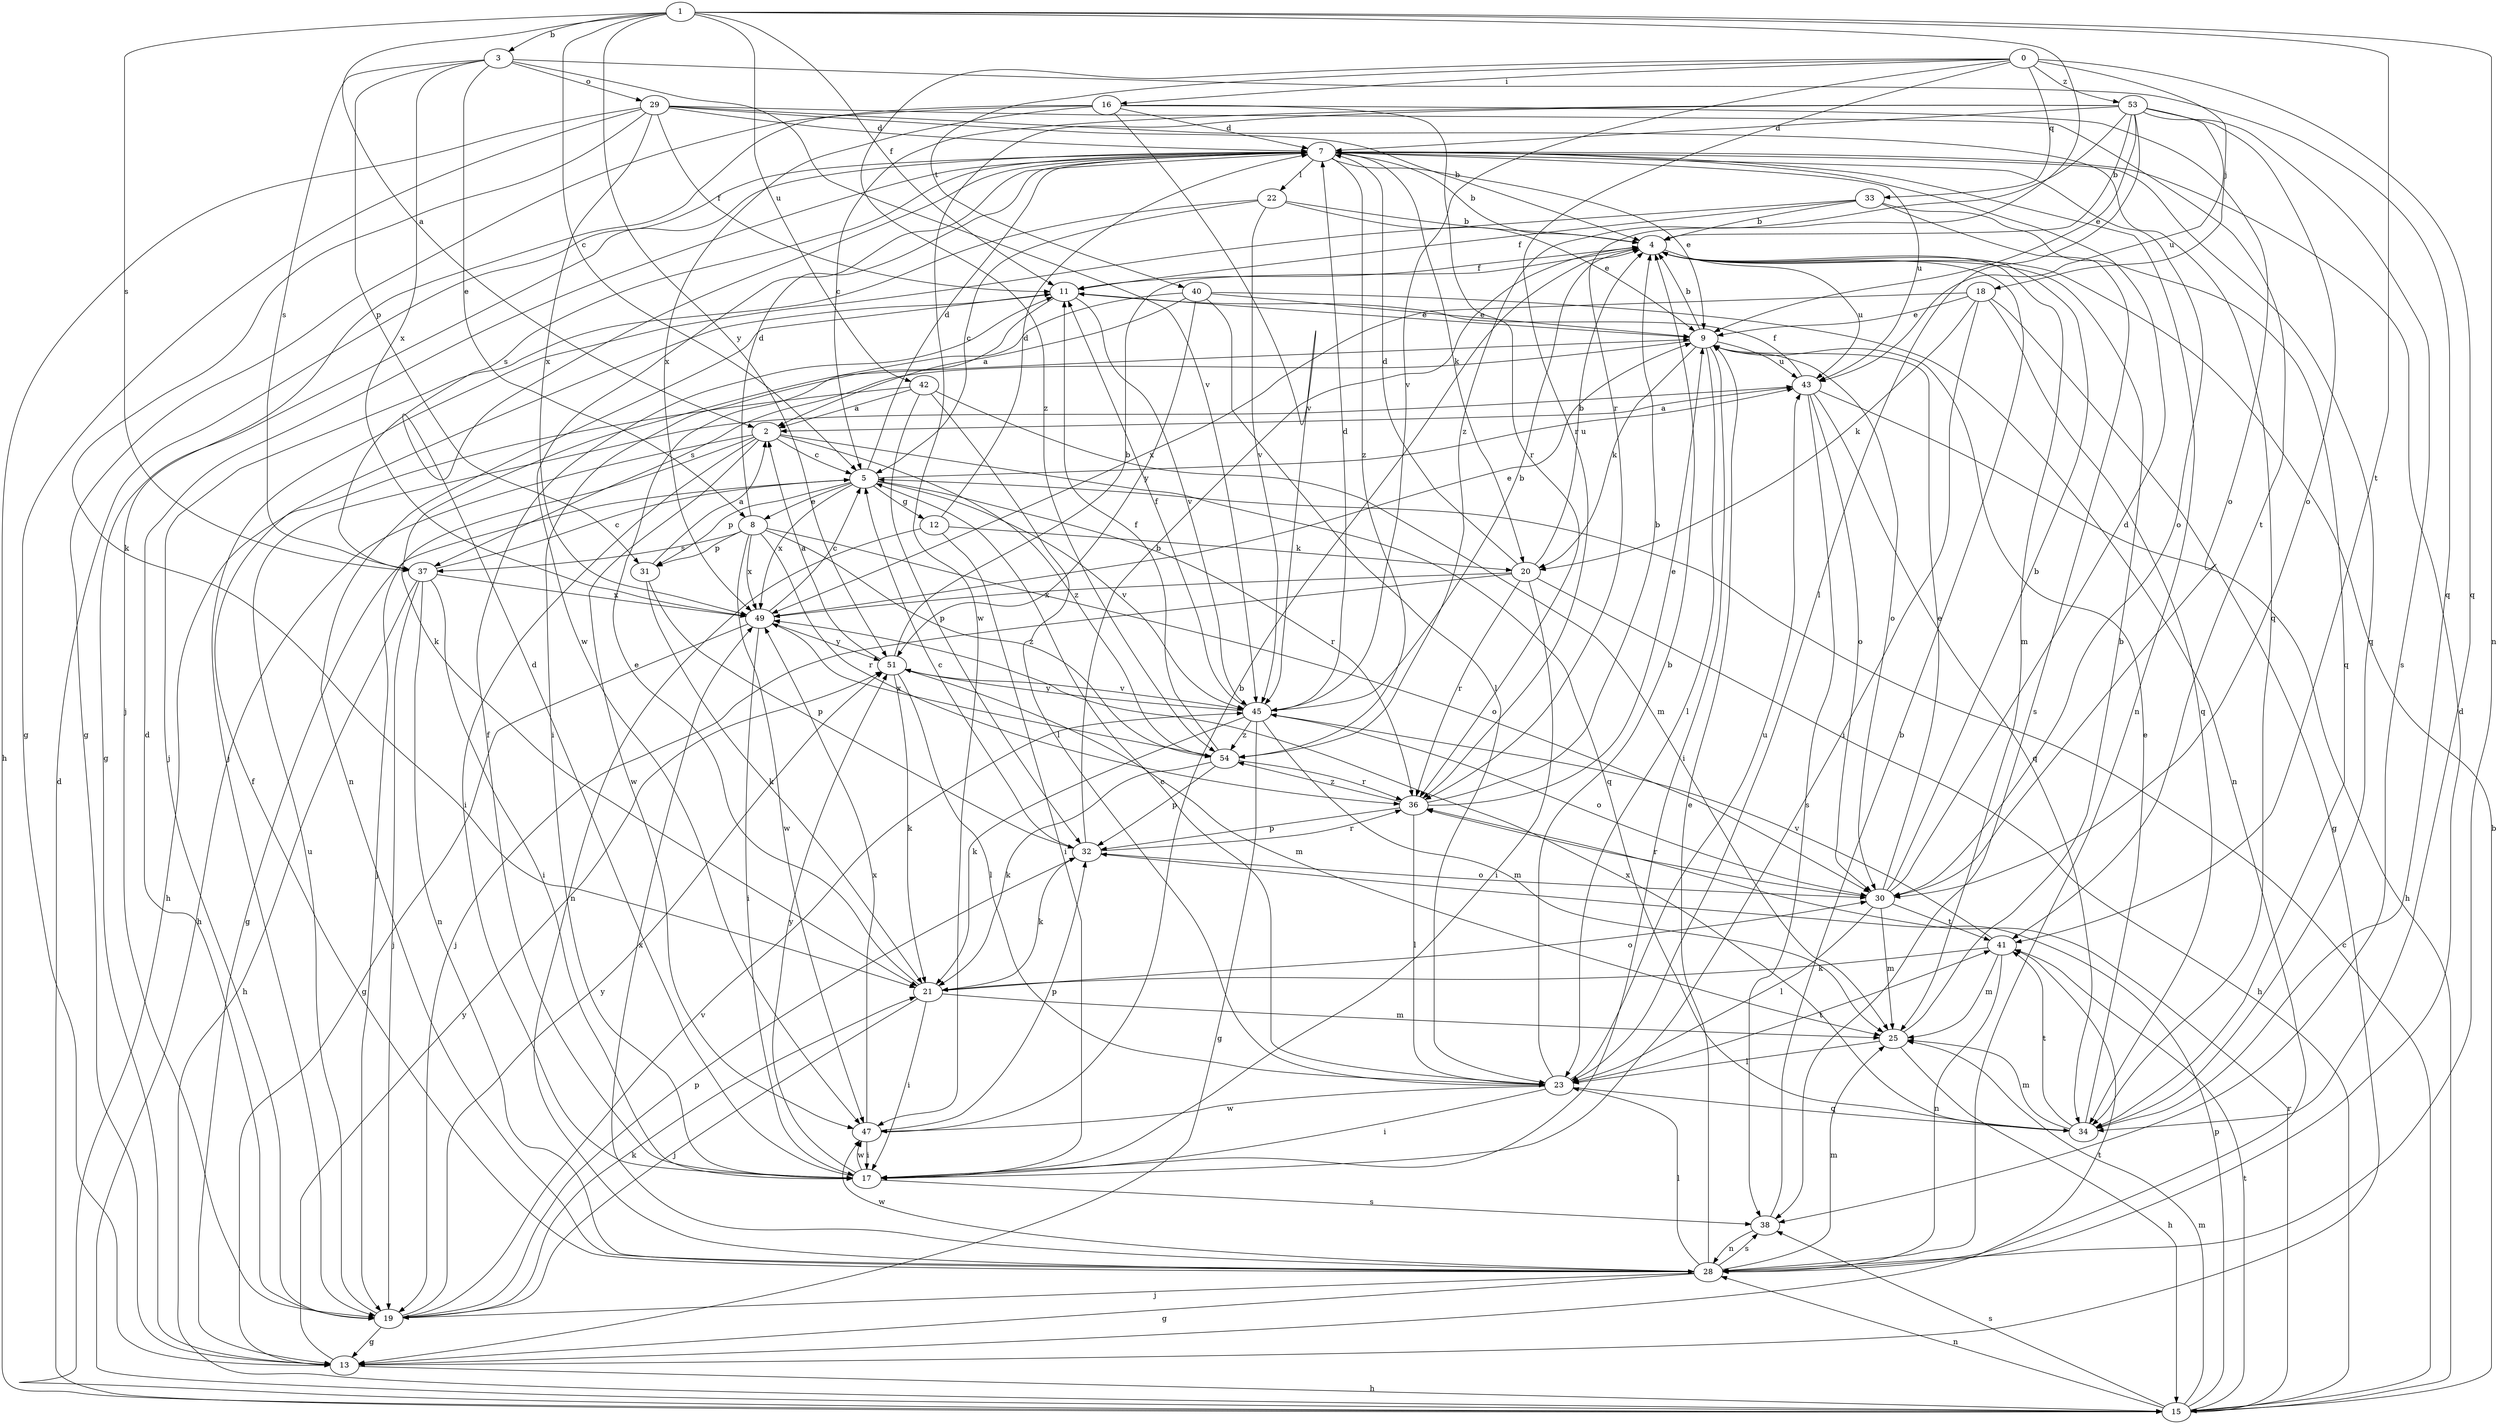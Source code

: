 strict digraph  {
0;
1;
2;
3;
4;
5;
7;
8;
9;
11;
12;
13;
15;
16;
17;
18;
19;
20;
21;
22;
23;
25;
28;
29;
30;
31;
32;
33;
34;
36;
37;
38;
40;
41;
42;
43;
45;
47;
49;
51;
53;
54;
0 -> 16  [label=i];
0 -> 18  [label=j];
0 -> 33  [label=q];
0 -> 34  [label=q];
0 -> 36  [label=r];
0 -> 40  [label=t];
0 -> 45  [label=v];
0 -> 53  [label=z];
0 -> 54  [label=z];
1 -> 2  [label=a];
1 -> 3  [label=b];
1 -> 5  [label=c];
1 -> 11  [label=f];
1 -> 28  [label=n];
1 -> 36  [label=r];
1 -> 37  [label=s];
1 -> 41  [label=t];
1 -> 42  [label=u];
1 -> 51  [label=y];
2 -> 5  [label=c];
2 -> 15  [label=h];
2 -> 17  [label=i];
2 -> 19  [label=j];
2 -> 34  [label=q];
2 -> 47  [label=w];
2 -> 54  [label=z];
3 -> 8  [label=e];
3 -> 29  [label=o];
3 -> 31  [label=p];
3 -> 34  [label=q];
3 -> 37  [label=s];
3 -> 45  [label=v];
3 -> 49  [label=x];
4 -> 11  [label=f];
4 -> 25  [label=m];
4 -> 43  [label=u];
5 -> 7  [label=d];
5 -> 8  [label=e];
5 -> 12  [label=g];
5 -> 13  [label=g];
5 -> 31  [label=p];
5 -> 36  [label=r];
5 -> 43  [label=u];
5 -> 45  [label=v];
5 -> 49  [label=x];
7 -> 4  [label=b];
7 -> 9  [label=e];
7 -> 13  [label=g];
7 -> 20  [label=k];
7 -> 22  [label=l];
7 -> 28  [label=n];
7 -> 30  [label=o];
7 -> 34  [label=q];
7 -> 37  [label=s];
7 -> 43  [label=u];
7 -> 47  [label=w];
7 -> 54  [label=z];
8 -> 7  [label=d];
8 -> 30  [label=o];
8 -> 31  [label=p];
8 -> 36  [label=r];
8 -> 37  [label=s];
8 -> 47  [label=w];
8 -> 49  [label=x];
8 -> 54  [label=z];
9 -> 4  [label=b];
9 -> 17  [label=i];
9 -> 20  [label=k];
9 -> 23  [label=l];
9 -> 30  [label=o];
9 -> 37  [label=s];
9 -> 43  [label=u];
11 -> 9  [label=e];
11 -> 17  [label=i];
11 -> 28  [label=n];
11 -> 45  [label=v];
12 -> 7  [label=d];
12 -> 17  [label=i];
12 -> 20  [label=k];
12 -> 28  [label=n];
13 -> 15  [label=h];
13 -> 41  [label=t];
13 -> 51  [label=y];
15 -> 4  [label=b];
15 -> 5  [label=c];
15 -> 7  [label=d];
15 -> 25  [label=m];
15 -> 28  [label=n];
15 -> 32  [label=p];
15 -> 36  [label=r];
15 -> 38  [label=s];
15 -> 41  [label=t];
16 -> 7  [label=d];
16 -> 13  [label=g];
16 -> 19  [label=j];
16 -> 30  [label=o];
16 -> 36  [label=r];
16 -> 45  [label=v];
16 -> 49  [label=x];
17 -> 7  [label=d];
17 -> 11  [label=f];
17 -> 38  [label=s];
17 -> 47  [label=w];
17 -> 51  [label=y];
18 -> 9  [label=e];
18 -> 13  [label=g];
18 -> 17  [label=i];
18 -> 20  [label=k];
18 -> 34  [label=q];
18 -> 49  [label=x];
19 -> 7  [label=d];
19 -> 13  [label=g];
19 -> 21  [label=k];
19 -> 32  [label=p];
19 -> 43  [label=u];
19 -> 45  [label=v];
19 -> 51  [label=y];
20 -> 4  [label=b];
20 -> 7  [label=d];
20 -> 15  [label=h];
20 -> 17  [label=i];
20 -> 19  [label=j];
20 -> 36  [label=r];
20 -> 49  [label=x];
21 -> 9  [label=e];
21 -> 17  [label=i];
21 -> 19  [label=j];
21 -> 25  [label=m];
21 -> 30  [label=o];
22 -> 4  [label=b];
22 -> 5  [label=c];
22 -> 9  [label=e];
22 -> 19  [label=j];
22 -> 45  [label=v];
23 -> 4  [label=b];
23 -> 5  [label=c];
23 -> 17  [label=i];
23 -> 34  [label=q];
23 -> 41  [label=t];
23 -> 43  [label=u];
23 -> 47  [label=w];
25 -> 4  [label=b];
25 -> 15  [label=h];
25 -> 23  [label=l];
28 -> 7  [label=d];
28 -> 9  [label=e];
28 -> 11  [label=f];
28 -> 13  [label=g];
28 -> 19  [label=j];
28 -> 23  [label=l];
28 -> 25  [label=m];
28 -> 38  [label=s];
28 -> 47  [label=w];
28 -> 49  [label=x];
29 -> 4  [label=b];
29 -> 7  [label=d];
29 -> 11  [label=f];
29 -> 13  [label=g];
29 -> 15  [label=h];
29 -> 21  [label=k];
29 -> 34  [label=q];
29 -> 41  [label=t];
29 -> 49  [label=x];
30 -> 4  [label=b];
30 -> 7  [label=d];
30 -> 9  [label=e];
30 -> 23  [label=l];
30 -> 25  [label=m];
30 -> 36  [label=r];
30 -> 41  [label=t];
31 -> 2  [label=a];
31 -> 21  [label=k];
31 -> 32  [label=p];
32 -> 4  [label=b];
32 -> 5  [label=c];
32 -> 21  [label=k];
32 -> 30  [label=o];
32 -> 36  [label=r];
33 -> 4  [label=b];
33 -> 11  [label=f];
33 -> 19  [label=j];
33 -> 34  [label=q];
33 -> 38  [label=s];
34 -> 9  [label=e];
34 -> 25  [label=m];
34 -> 41  [label=t];
34 -> 49  [label=x];
36 -> 4  [label=b];
36 -> 9  [label=e];
36 -> 23  [label=l];
36 -> 32  [label=p];
36 -> 54  [label=z];
37 -> 5  [label=c];
37 -> 15  [label=h];
37 -> 17  [label=i];
37 -> 19  [label=j];
37 -> 28  [label=n];
37 -> 49  [label=x];
38 -> 4  [label=b];
38 -> 28  [label=n];
40 -> 2  [label=a];
40 -> 9  [label=e];
40 -> 21  [label=k];
40 -> 23  [label=l];
40 -> 28  [label=n];
40 -> 51  [label=y];
41 -> 21  [label=k];
41 -> 25  [label=m];
41 -> 28  [label=n];
41 -> 45  [label=v];
42 -> 2  [label=a];
42 -> 15  [label=h];
42 -> 23  [label=l];
42 -> 25  [label=m];
42 -> 32  [label=p];
43 -> 2  [label=a];
43 -> 11  [label=f];
43 -> 15  [label=h];
43 -> 30  [label=o];
43 -> 34  [label=q];
43 -> 38  [label=s];
45 -> 4  [label=b];
45 -> 7  [label=d];
45 -> 11  [label=f];
45 -> 13  [label=g];
45 -> 21  [label=k];
45 -> 25  [label=m];
45 -> 30  [label=o];
45 -> 51  [label=y];
45 -> 54  [label=z];
47 -> 4  [label=b];
47 -> 17  [label=i];
47 -> 32  [label=p];
47 -> 49  [label=x];
49 -> 5  [label=c];
49 -> 9  [label=e];
49 -> 13  [label=g];
49 -> 17  [label=i];
49 -> 51  [label=y];
51 -> 2  [label=a];
51 -> 4  [label=b];
51 -> 21  [label=k];
51 -> 23  [label=l];
51 -> 25  [label=m];
51 -> 45  [label=v];
53 -> 4  [label=b];
53 -> 5  [label=c];
53 -> 7  [label=d];
53 -> 9  [label=e];
53 -> 23  [label=l];
53 -> 30  [label=o];
53 -> 38  [label=s];
53 -> 43  [label=u];
53 -> 47  [label=w];
53 -> 54  [label=z];
54 -> 11  [label=f];
54 -> 21  [label=k];
54 -> 32  [label=p];
54 -> 36  [label=r];
54 -> 49  [label=x];
}
